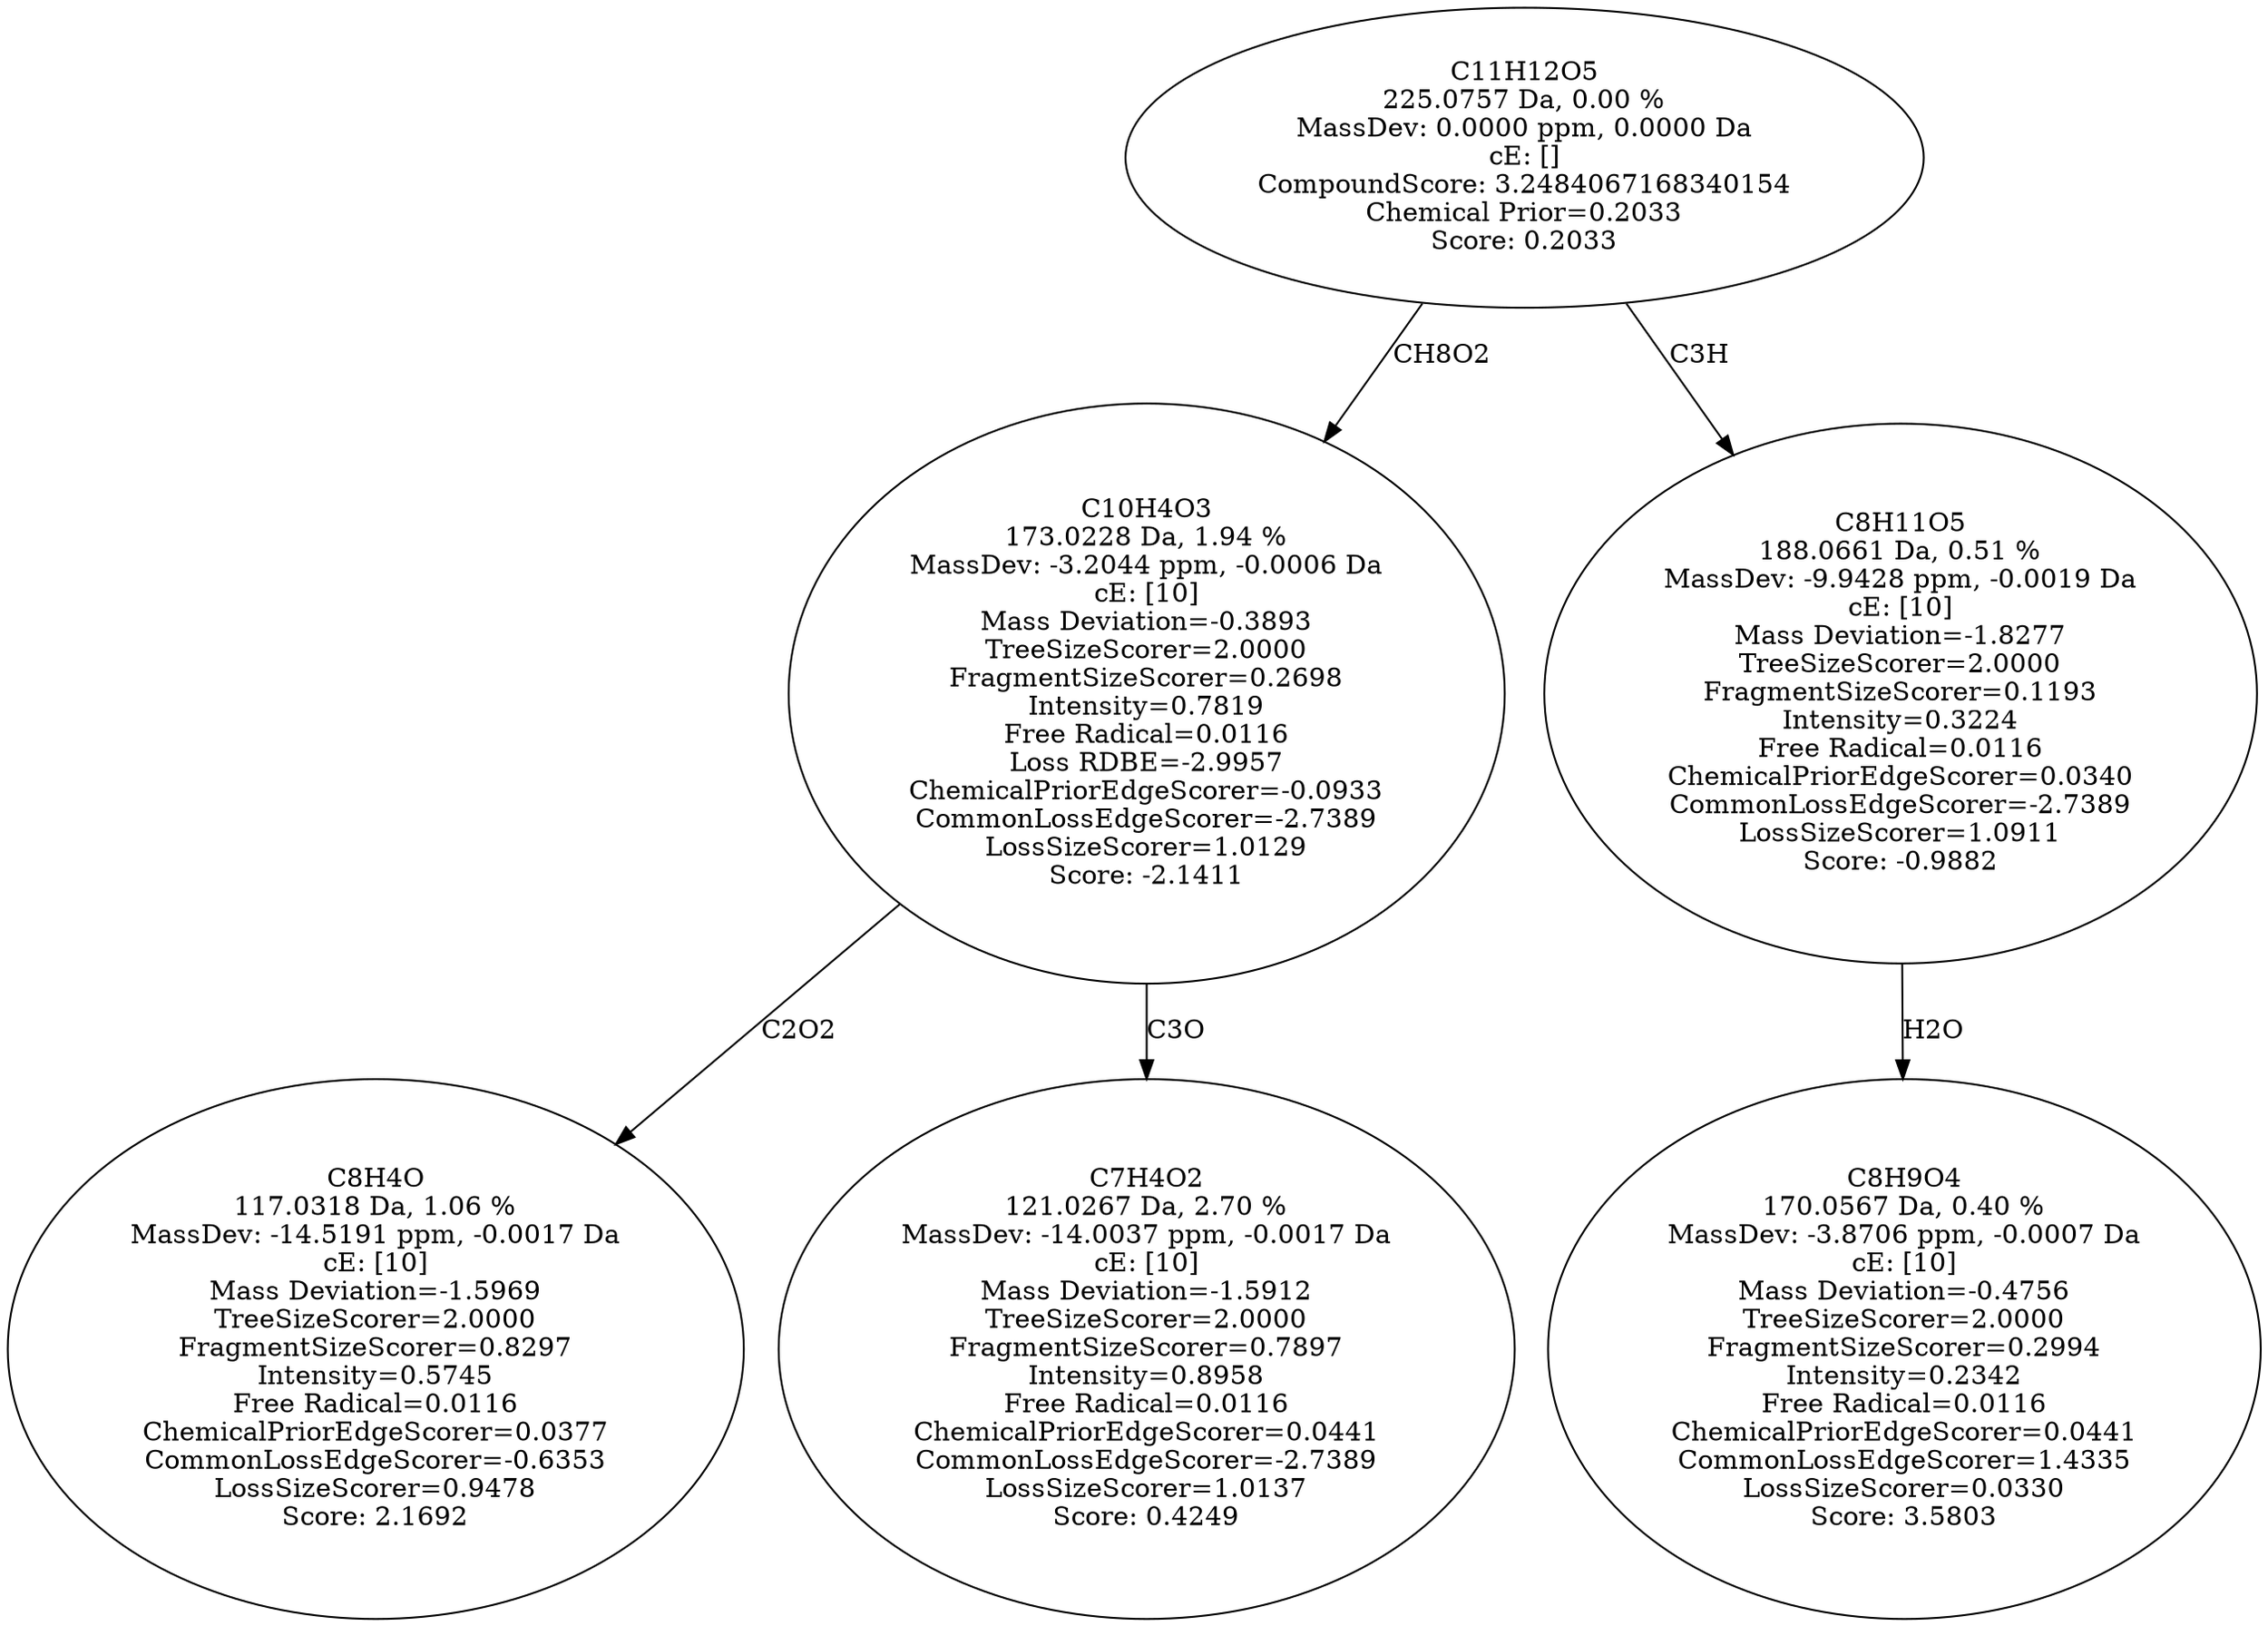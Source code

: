 strict digraph {
v1 [label="C8H4O\n117.0318 Da, 1.06 %\nMassDev: -14.5191 ppm, -0.0017 Da\ncE: [10]\nMass Deviation=-1.5969\nTreeSizeScorer=2.0000\nFragmentSizeScorer=0.8297\nIntensity=0.5745\nFree Radical=0.0116\nChemicalPriorEdgeScorer=0.0377\nCommonLossEdgeScorer=-0.6353\nLossSizeScorer=0.9478\nScore: 2.1692"];
v2 [label="C7H4O2\n121.0267 Da, 2.70 %\nMassDev: -14.0037 ppm, -0.0017 Da\ncE: [10]\nMass Deviation=-1.5912\nTreeSizeScorer=2.0000\nFragmentSizeScorer=0.7897\nIntensity=0.8958\nFree Radical=0.0116\nChemicalPriorEdgeScorer=0.0441\nCommonLossEdgeScorer=-2.7389\nLossSizeScorer=1.0137\nScore: 0.4249"];
v3 [label="C10H4O3\n173.0228 Da, 1.94 %\nMassDev: -3.2044 ppm, -0.0006 Da\ncE: [10]\nMass Deviation=-0.3893\nTreeSizeScorer=2.0000\nFragmentSizeScorer=0.2698\nIntensity=0.7819\nFree Radical=0.0116\nLoss RDBE=-2.9957\nChemicalPriorEdgeScorer=-0.0933\nCommonLossEdgeScorer=-2.7389\nLossSizeScorer=1.0129\nScore: -2.1411"];
v4 [label="C8H9O4\n170.0567 Da, 0.40 %\nMassDev: -3.8706 ppm, -0.0007 Da\ncE: [10]\nMass Deviation=-0.4756\nTreeSizeScorer=2.0000\nFragmentSizeScorer=0.2994\nIntensity=0.2342\nFree Radical=0.0116\nChemicalPriorEdgeScorer=0.0441\nCommonLossEdgeScorer=1.4335\nLossSizeScorer=0.0330\nScore: 3.5803"];
v5 [label="C8H11O5\n188.0661 Da, 0.51 %\nMassDev: -9.9428 ppm, -0.0019 Da\ncE: [10]\nMass Deviation=-1.8277\nTreeSizeScorer=2.0000\nFragmentSizeScorer=0.1193\nIntensity=0.3224\nFree Radical=0.0116\nChemicalPriorEdgeScorer=0.0340\nCommonLossEdgeScorer=-2.7389\nLossSizeScorer=1.0911\nScore: -0.9882"];
v6 [label="C11H12O5\n225.0757 Da, 0.00 %\nMassDev: 0.0000 ppm, 0.0000 Da\ncE: []\nCompoundScore: 3.2484067168340154\nChemical Prior=0.2033\nScore: 0.2033"];
v3 -> v1 [label="C2O2"];
v3 -> v2 [label="C3O"];
v6 -> v3 [label="CH8O2"];
v5 -> v4 [label="H2O"];
v6 -> v5 [label="C3H"];
}